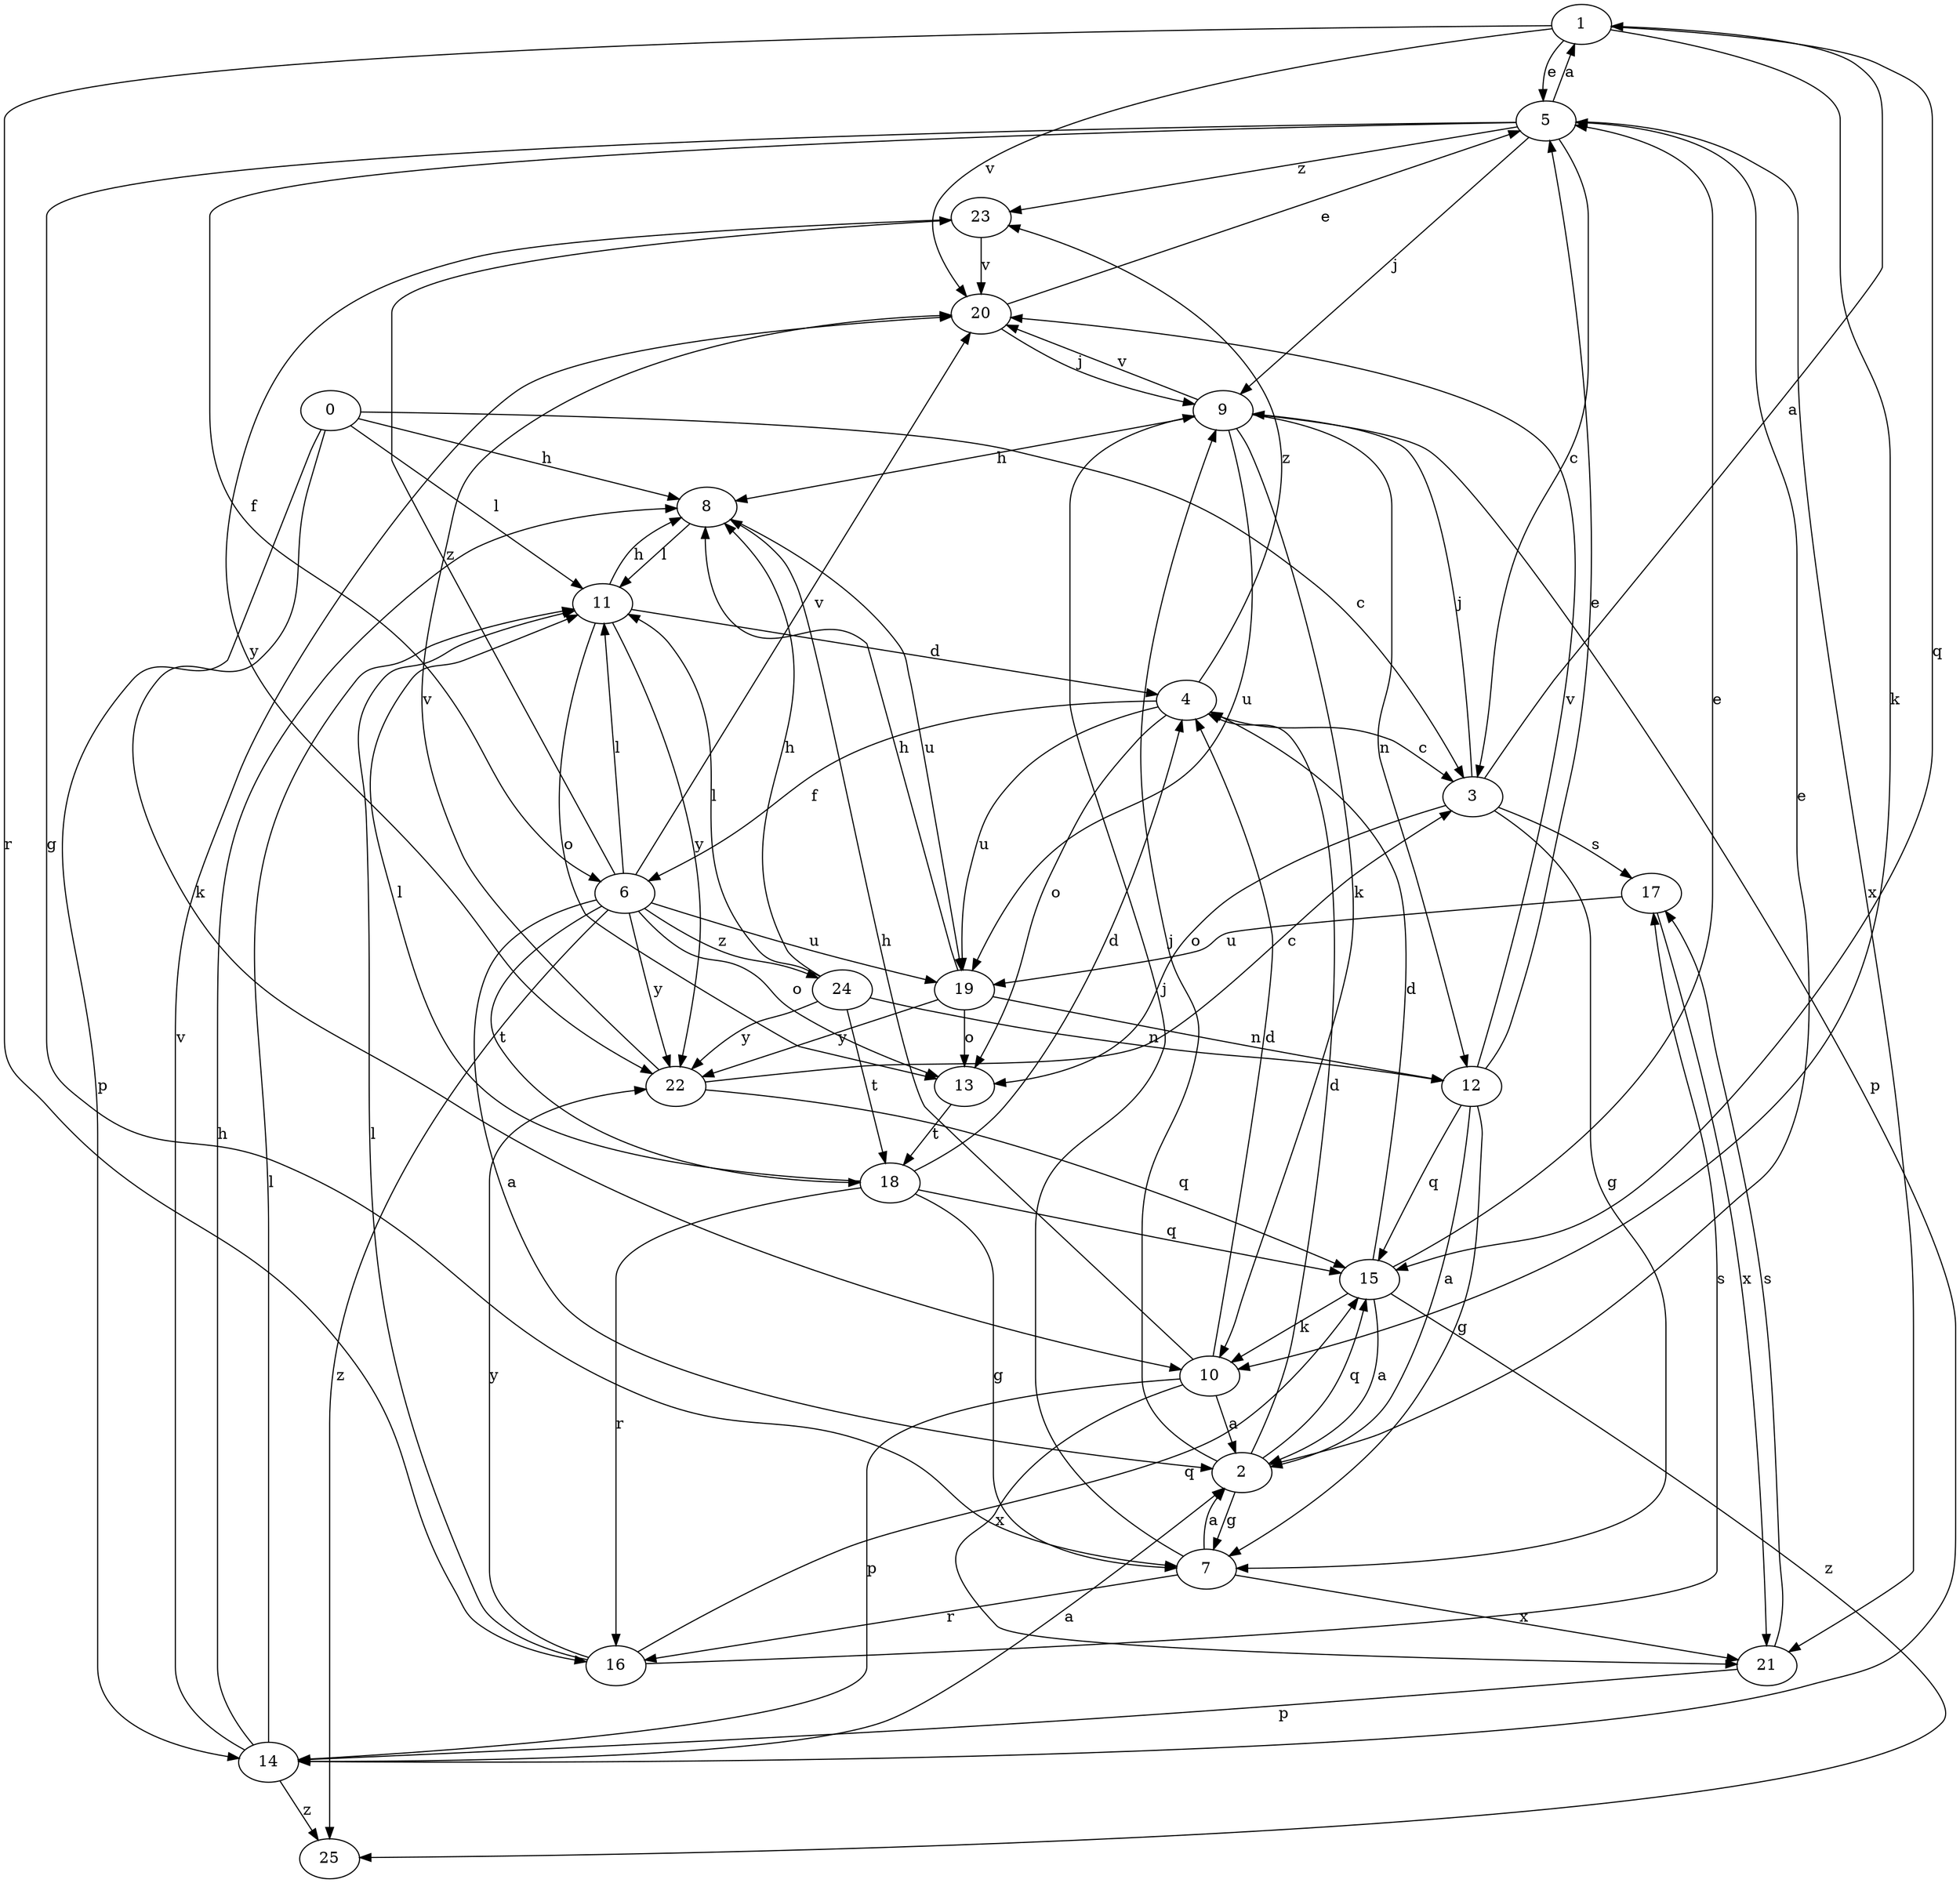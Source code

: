 strict digraph  {
1;
2;
3;
4;
5;
6;
7;
8;
9;
10;
11;
12;
13;
14;
15;
0;
16;
17;
18;
19;
20;
21;
22;
23;
24;
25;
1 -> 5  [label=e];
1 -> 10  [label=k];
1 -> 15  [label=q];
1 -> 16  [label=r];
1 -> 20  [label=v];
2 -> 4  [label=d];
2 -> 5  [label=e];
2 -> 7  [label=g];
2 -> 9  [label=j];
2 -> 15  [label=q];
3 -> 1  [label=a];
3 -> 7  [label=g];
3 -> 9  [label=j];
3 -> 13  [label=o];
3 -> 17  [label=s];
4 -> 3  [label=c];
4 -> 6  [label=f];
4 -> 13  [label=o];
4 -> 19  [label=u];
4 -> 23  [label=z];
5 -> 1  [label=a];
5 -> 3  [label=c];
5 -> 6  [label=f];
5 -> 7  [label=g];
5 -> 9  [label=j];
5 -> 21  [label=x];
5 -> 23  [label=z];
6 -> 2  [label=a];
6 -> 11  [label=l];
6 -> 13  [label=o];
6 -> 18  [label=t];
6 -> 19  [label=u];
6 -> 20  [label=v];
6 -> 22  [label=y];
6 -> 23  [label=z];
6 -> 24  [label=z];
6 -> 25  [label=z];
7 -> 2  [label=a];
7 -> 9  [label=j];
7 -> 16  [label=r];
7 -> 21  [label=x];
8 -> 11  [label=l];
8 -> 19  [label=u];
9 -> 8  [label=h];
9 -> 10  [label=k];
9 -> 12  [label=n];
9 -> 14  [label=p];
9 -> 19  [label=u];
9 -> 20  [label=v];
10 -> 2  [label=a];
10 -> 4  [label=d];
10 -> 8  [label=h];
10 -> 14  [label=p];
10 -> 21  [label=x];
11 -> 4  [label=d];
11 -> 8  [label=h];
11 -> 13  [label=o];
11 -> 22  [label=y];
12 -> 2  [label=a];
12 -> 5  [label=e];
12 -> 7  [label=g];
12 -> 15  [label=q];
12 -> 20  [label=v];
13 -> 18  [label=t];
14 -> 2  [label=a];
14 -> 8  [label=h];
14 -> 11  [label=l];
14 -> 20  [label=v];
14 -> 25  [label=z];
15 -> 2  [label=a];
15 -> 4  [label=d];
15 -> 5  [label=e];
15 -> 10  [label=k];
15 -> 25  [label=z];
0 -> 3  [label=c];
0 -> 8  [label=h];
0 -> 10  [label=k];
0 -> 11  [label=l];
0 -> 14  [label=p];
16 -> 11  [label=l];
16 -> 15  [label=q];
16 -> 17  [label=s];
16 -> 22  [label=y];
17 -> 19  [label=u];
17 -> 21  [label=x];
18 -> 4  [label=d];
18 -> 7  [label=g];
18 -> 11  [label=l];
18 -> 15  [label=q];
18 -> 16  [label=r];
19 -> 8  [label=h];
19 -> 12  [label=n];
19 -> 13  [label=o];
19 -> 22  [label=y];
20 -> 5  [label=e];
20 -> 9  [label=j];
21 -> 14  [label=p];
21 -> 17  [label=s];
22 -> 3  [label=c];
22 -> 15  [label=q];
22 -> 20  [label=v];
23 -> 20  [label=v];
23 -> 22  [label=y];
24 -> 8  [label=h];
24 -> 11  [label=l];
24 -> 12  [label=n];
24 -> 18  [label=t];
24 -> 22  [label=y];
}
